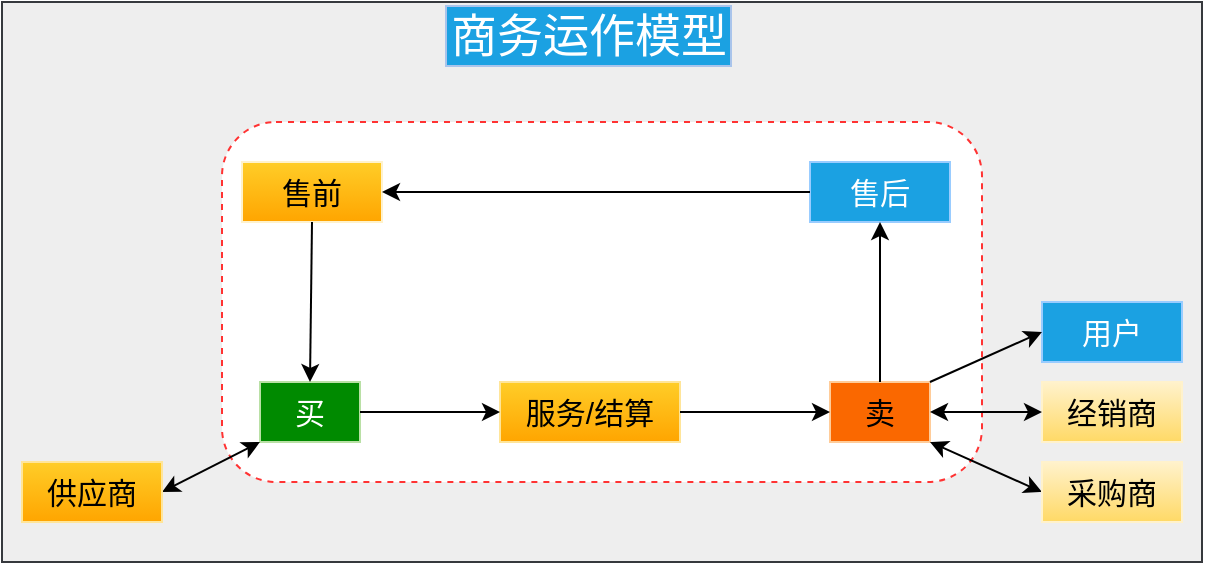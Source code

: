 <mxfile version="20.8.23" type="github">
  <diagram name="第 1 页" id="yvUWGEL02yEKHM-XBLOZ">
    <mxGraphModel dx="1434" dy="755" grid="1" gridSize="10" guides="1" tooltips="1" connect="1" arrows="1" fold="1" page="1" pageScale="1" pageWidth="827" pageHeight="1169" math="0" shadow="0">
      <root>
        <mxCell id="0" />
        <mxCell id="1" parent="0" />
        <mxCell id="8WEs470nkHhceNyE-327-2" value="" style="rounded=0;whiteSpace=wrap;html=1;fillColor=#eeeeee;strokeColor=#36393d;" parent="1" vertex="1">
          <mxGeometry x="120" y="160" width="600" height="280" as="geometry" />
        </mxCell>
        <mxCell id="8WEs470nkHhceNyE-327-3" value="&lt;font style=&quot;font-size: 23px;&quot;&gt;商务运作模型&lt;/font&gt;" style="text;html=1;strokeColor=#A9C4EB;fillColor=#1ba1e2;align=center;verticalAlign=middle;whiteSpace=wrap;rounded=0;fontSize=23;fontColor=#ffffff;" parent="1" vertex="1">
          <mxGeometry x="342" y="162" width="142.5" height="30" as="geometry" />
        </mxCell>
        <mxCell id="8WEs470nkHhceNyE-327-4" value="" style="rounded=1;whiteSpace=wrap;html=1;fontSize=15;dashed=1;strokeColor=#FF3333;" parent="1" vertex="1">
          <mxGeometry x="230" y="220" width="380" height="180" as="geometry" />
        </mxCell>
        <mxCell id="8WEs470nkHhceNyE-327-5" value="售前" style="rounded=0;whiteSpace=wrap;html=1;fontSize=15;fillColor=#ffcd28;strokeColor=#FFF2CC;gradientColor=#ffa500;" parent="1" vertex="1">
          <mxGeometry x="240" y="240" width="70" height="30" as="geometry" />
        </mxCell>
        <mxCell id="8WEs470nkHhceNyE-327-6" value="售后" style="rounded=0;whiteSpace=wrap;html=1;fontSize=15;fillColor=#1ba1e2;fontColor=#ffffff;strokeColor=#99CCFF;" parent="1" vertex="1">
          <mxGeometry x="524" y="240" width="70" height="30" as="geometry" />
        </mxCell>
        <mxCell id="8WEs470nkHhceNyE-327-7" value="买" style="rounded=0;whiteSpace=wrap;html=1;fontSize=15;fillColor=#008a00;fontColor=#ffffff;strokeColor=#B9E0A5;" parent="1" vertex="1">
          <mxGeometry x="249" y="350" width="50" height="30" as="geometry" />
        </mxCell>
        <mxCell id="8WEs470nkHhceNyE-327-8" value="卖" style="rounded=0;whiteSpace=wrap;html=1;fontSize=15;fillColor=#fa6800;fontColor=#000000;strokeColor=#FFCC99;" parent="1" vertex="1">
          <mxGeometry x="534" y="350" width="50" height="30" as="geometry" />
        </mxCell>
        <mxCell id="8WEs470nkHhceNyE-327-9" value="服务/结算" style="rounded=0;whiteSpace=wrap;html=1;fontSize=15;fillColor=#ffcd28;gradientColor=#ffa500;strokeColor=#FFE599;" parent="1" vertex="1">
          <mxGeometry x="369" y="350" width="90" height="30" as="geometry" />
        </mxCell>
        <mxCell id="8WEs470nkHhceNyE-327-15" value="" style="endArrow=classic;html=1;rounded=0;fontSize=15;exitX=0;exitY=0.5;exitDx=0;exitDy=0;entryX=1;entryY=0.5;entryDx=0;entryDy=0;" parent="1" source="8WEs470nkHhceNyE-327-6" target="8WEs470nkHhceNyE-327-5" edge="1">
          <mxGeometry width="50" height="50" relative="1" as="geometry">
            <mxPoint x="380" y="310" as="sourcePoint" />
            <mxPoint x="430" y="260" as="targetPoint" />
          </mxGeometry>
        </mxCell>
        <mxCell id="8WEs470nkHhceNyE-327-16" value="" style="endArrow=classic;html=1;rounded=0;fontSize=15;exitX=0.5;exitY=0;exitDx=0;exitDy=0;entryX=0.5;entryY=1;entryDx=0;entryDy=0;" parent="1" source="8WEs470nkHhceNyE-327-8" target="8WEs470nkHhceNyE-327-6" edge="1">
          <mxGeometry width="50" height="50" relative="1" as="geometry">
            <mxPoint x="540" y="340" as="sourcePoint" />
            <mxPoint x="590" y="290" as="targetPoint" />
          </mxGeometry>
        </mxCell>
        <mxCell id="8WEs470nkHhceNyE-327-17" value="" style="endArrow=classic;html=1;rounded=0;fontSize=15;entryX=0.5;entryY=0;entryDx=0;entryDy=0;exitX=0.5;exitY=1;exitDx=0;exitDy=0;" parent="1" source="8WEs470nkHhceNyE-327-5" target="8WEs470nkHhceNyE-327-7" edge="1">
          <mxGeometry width="50" height="50" relative="1" as="geometry">
            <mxPoint x="270" y="270" as="sourcePoint" />
            <mxPoint x="320" y="280" as="targetPoint" />
          </mxGeometry>
        </mxCell>
        <mxCell id="8WEs470nkHhceNyE-327-18" value="" style="endArrow=classic;startArrow=classic;html=1;rounded=0;fontSize=15;entryX=0;entryY=1;entryDx=0;entryDy=0;exitX=1;exitY=0.5;exitDx=0;exitDy=0;" parent="1" source="8WEs470nkHhceNyE-327-22" target="8WEs470nkHhceNyE-327-7" edge="1">
          <mxGeometry width="50" height="50" relative="1" as="geometry">
            <mxPoint x="220" y="400" as="sourcePoint" />
            <mxPoint x="309" y="420" as="targetPoint" />
          </mxGeometry>
        </mxCell>
        <mxCell id="8WEs470nkHhceNyE-327-19" value="" style="endArrow=classic;html=1;rounded=0;fontSize=15;entryX=0;entryY=0.5;entryDx=0;entryDy=0;exitX=1;exitY=0.5;exitDx=0;exitDy=0;" parent="1" source="8WEs470nkHhceNyE-327-7" target="8WEs470nkHhceNyE-327-9" edge="1">
          <mxGeometry width="50" height="50" relative="1" as="geometry">
            <mxPoint x="310" y="410" as="sourcePoint" />
            <mxPoint x="360" y="360" as="targetPoint" />
          </mxGeometry>
        </mxCell>
        <mxCell id="8WEs470nkHhceNyE-327-20" value="" style="endArrow=classic;startArrow=classic;html=1;rounded=0;fontSize=15;entryX=0;entryY=0.5;entryDx=0;entryDy=0;exitX=1;exitY=1;exitDx=0;exitDy=0;" parent="1" source="8WEs470nkHhceNyE-327-8" target="8WEs470nkHhceNyE-327-23" edge="1">
          <mxGeometry width="50" height="50" relative="1" as="geometry">
            <mxPoint x="590" y="380" as="sourcePoint" />
            <mxPoint x="495" y="296.5" as="targetPoint" />
            <Array as="points" />
          </mxGeometry>
        </mxCell>
        <mxCell id="8WEs470nkHhceNyE-327-21" value="" style="endArrow=classic;html=1;rounded=0;fontSize=15;entryX=0;entryY=0.5;entryDx=0;entryDy=0;" parent="1" source="8WEs470nkHhceNyE-327-9" target="8WEs470nkHhceNyE-327-8" edge="1">
          <mxGeometry width="50" height="50" relative="1" as="geometry">
            <mxPoint x="454" y="364.5" as="sourcePoint" />
            <mxPoint x="524" y="364.5" as="targetPoint" />
          </mxGeometry>
        </mxCell>
        <mxCell id="8WEs470nkHhceNyE-327-22" value="供应商" style="rounded=0;whiteSpace=wrap;html=1;fontSize=15;fillColor=#ffcd28;gradientColor=#ffa500;strokeColor=#FFE599;" parent="1" vertex="1">
          <mxGeometry x="130" y="390" width="70" height="30" as="geometry" />
        </mxCell>
        <mxCell id="8WEs470nkHhceNyE-327-23" value="采购商" style="rounded=0;whiteSpace=wrap;html=1;fontSize=15;fillColor=#fff2cc;gradientColor=#ffd966;strokeColor=#FFF2CC;" parent="1" vertex="1">
          <mxGeometry x="640" y="390" width="70" height="30" as="geometry" />
        </mxCell>
        <mxCell id="8WEs470nkHhceNyE-327-24" value="经销商" style="rounded=0;whiteSpace=wrap;html=1;fontSize=15;fillColor=#fff2cc;gradientColor=#ffd966;strokeColor=#FFF2CC;" parent="1" vertex="1">
          <mxGeometry x="640" y="350" width="70" height="30" as="geometry" />
        </mxCell>
        <mxCell id="8WEs470nkHhceNyE-327-25" value="用户" style="rounded=0;whiteSpace=wrap;html=1;fontSize=15;fillColor=#1ba1e2;strokeColor=#99CCFF;fontColor=#ffffff;" parent="1" vertex="1">
          <mxGeometry x="640" y="310" width="70" height="30" as="geometry" />
        </mxCell>
        <mxCell id="8WEs470nkHhceNyE-327-26" value="" style="endArrow=classic;startArrow=classic;html=1;rounded=0;fontSize=15;entryX=0;entryY=0.5;entryDx=0;entryDy=0;exitX=1;exitY=0.5;exitDx=0;exitDy=0;" parent="1" source="8WEs470nkHhceNyE-327-8" target="8WEs470nkHhceNyE-327-24" edge="1">
          <mxGeometry width="50" height="50" relative="1" as="geometry">
            <mxPoint x="594" y="390" as="sourcePoint" />
            <mxPoint x="650" y="415" as="targetPoint" />
            <Array as="points" />
          </mxGeometry>
        </mxCell>
        <mxCell id="_3dTwGbWxsVRxJgB4EK6-1" value="" style="endArrow=classic;html=1;rounded=0;fontSize=23;exitX=1;exitY=0;exitDx=0;exitDy=0;entryX=0;entryY=0.5;entryDx=0;entryDy=0;" edge="1" parent="1" source="8WEs470nkHhceNyE-327-8" target="8WEs470nkHhceNyE-327-25">
          <mxGeometry width="50" height="50" relative="1" as="geometry">
            <mxPoint x="590" y="350" as="sourcePoint" />
            <mxPoint x="640" y="320" as="targetPoint" />
          </mxGeometry>
        </mxCell>
      </root>
    </mxGraphModel>
  </diagram>
</mxfile>
